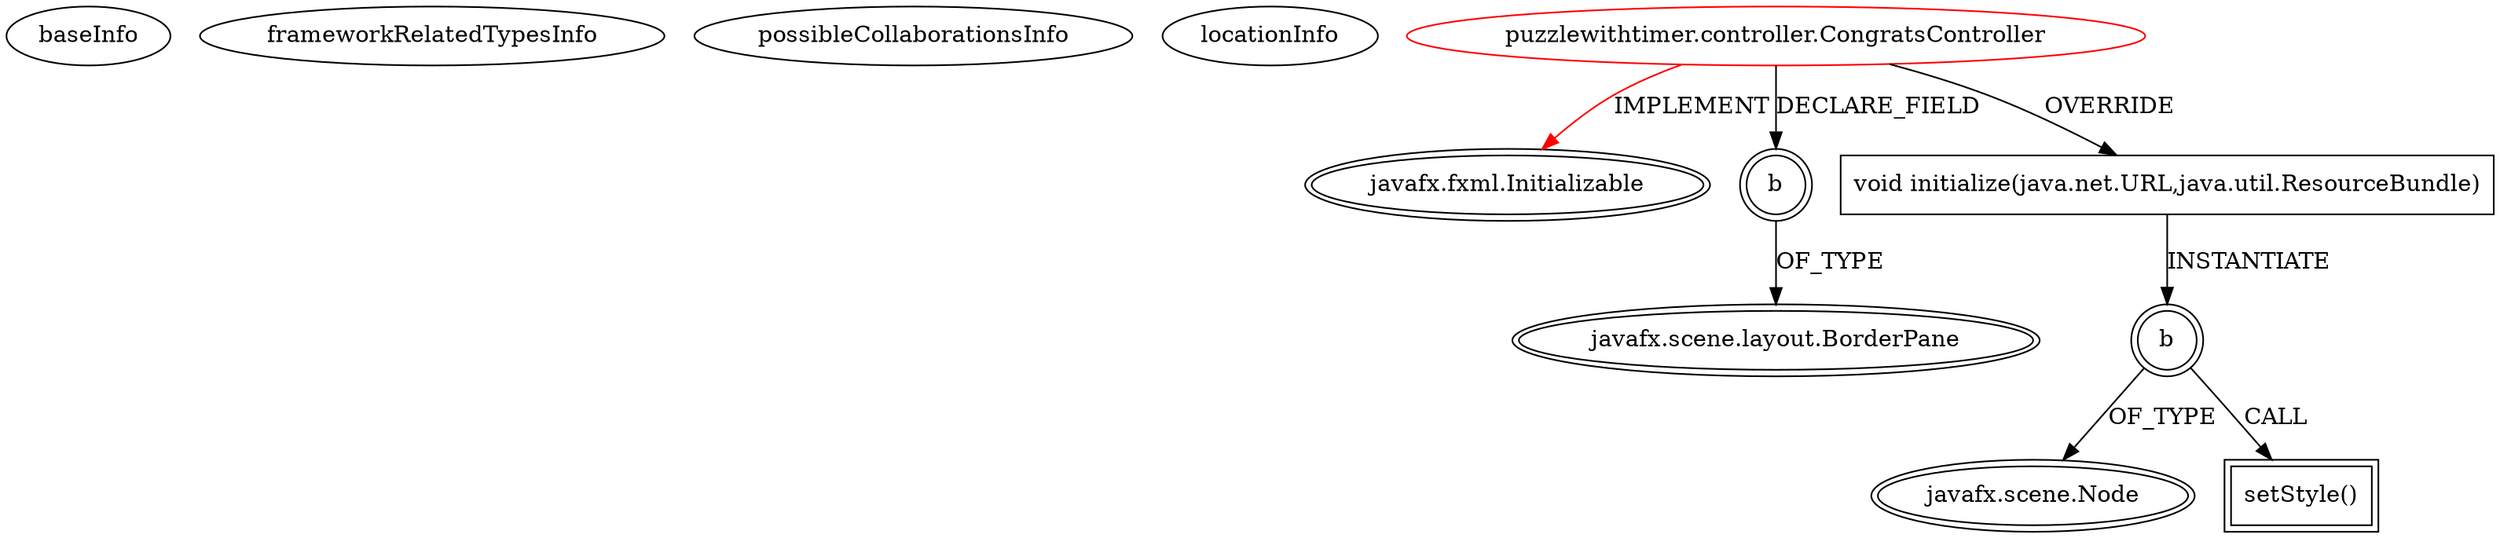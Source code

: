 digraph {
baseInfo[graphId=4894,category="extension_graph",isAnonymous=false,possibleRelation=false]
frameworkRelatedTypesInfo[0="javafx.fxml.Initializable"]
possibleCollaborationsInfo[]
locationInfo[projectName="youseke-digitalclock",filePath="/youseke-digitalclock/digitalclock-master/src/puzzlewithtimer/controller/CongratsController.java",contextSignature="CongratsController",graphId="4894"]
0[label="puzzlewithtimer.controller.CongratsController",vertexType="ROOT_CLIENT_CLASS_DECLARATION",isFrameworkType=false,color=red]
1[label="javafx.fxml.Initializable",vertexType="FRAMEWORK_INTERFACE_TYPE",isFrameworkType=true,peripheries=2]
2[label="b",vertexType="FIELD_DECLARATION",isFrameworkType=true,peripheries=2,shape=circle]
3[label="javafx.scene.layout.BorderPane",vertexType="FRAMEWORK_CLASS_TYPE",isFrameworkType=true,peripheries=2]
4[label="void initialize(java.net.URL,java.util.ResourceBundle)",vertexType="OVERRIDING_METHOD_DECLARATION",isFrameworkType=false,shape=box]
5[label="b",vertexType="VARIABLE_EXPRESION",isFrameworkType=true,peripheries=2,shape=circle]
7[label="javafx.scene.Node",vertexType="FRAMEWORK_CLASS_TYPE",isFrameworkType=true,peripheries=2]
6[label="setStyle()",vertexType="INSIDE_CALL",isFrameworkType=true,peripheries=2,shape=box]
0->1[label="IMPLEMENT",color=red]
0->2[label="DECLARE_FIELD"]
2->3[label="OF_TYPE"]
0->4[label="OVERRIDE"]
4->5[label="INSTANTIATE"]
5->7[label="OF_TYPE"]
5->6[label="CALL"]
}
